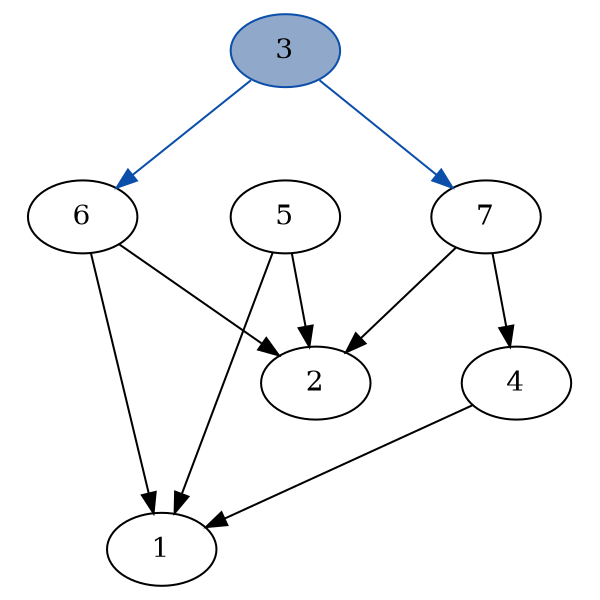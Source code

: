 digraph fgl {
	margin = "0"
	page = "4"
	size = "4"
	ratio = "fill"
        3 [color="#0b4faa" style="filled" fillcolor="#90A9CB"]
	1
        2
        4
        5
        6
        7 
        3 -> 7 [color="#0b4faa"]
        3 -> 6 [color="#0b4faa"]
        4 -> 1
        5 -> 2
        5 -> 1
        6 -> 2
        6 -> 1
        7 -> 4
        7 -> 2
}
